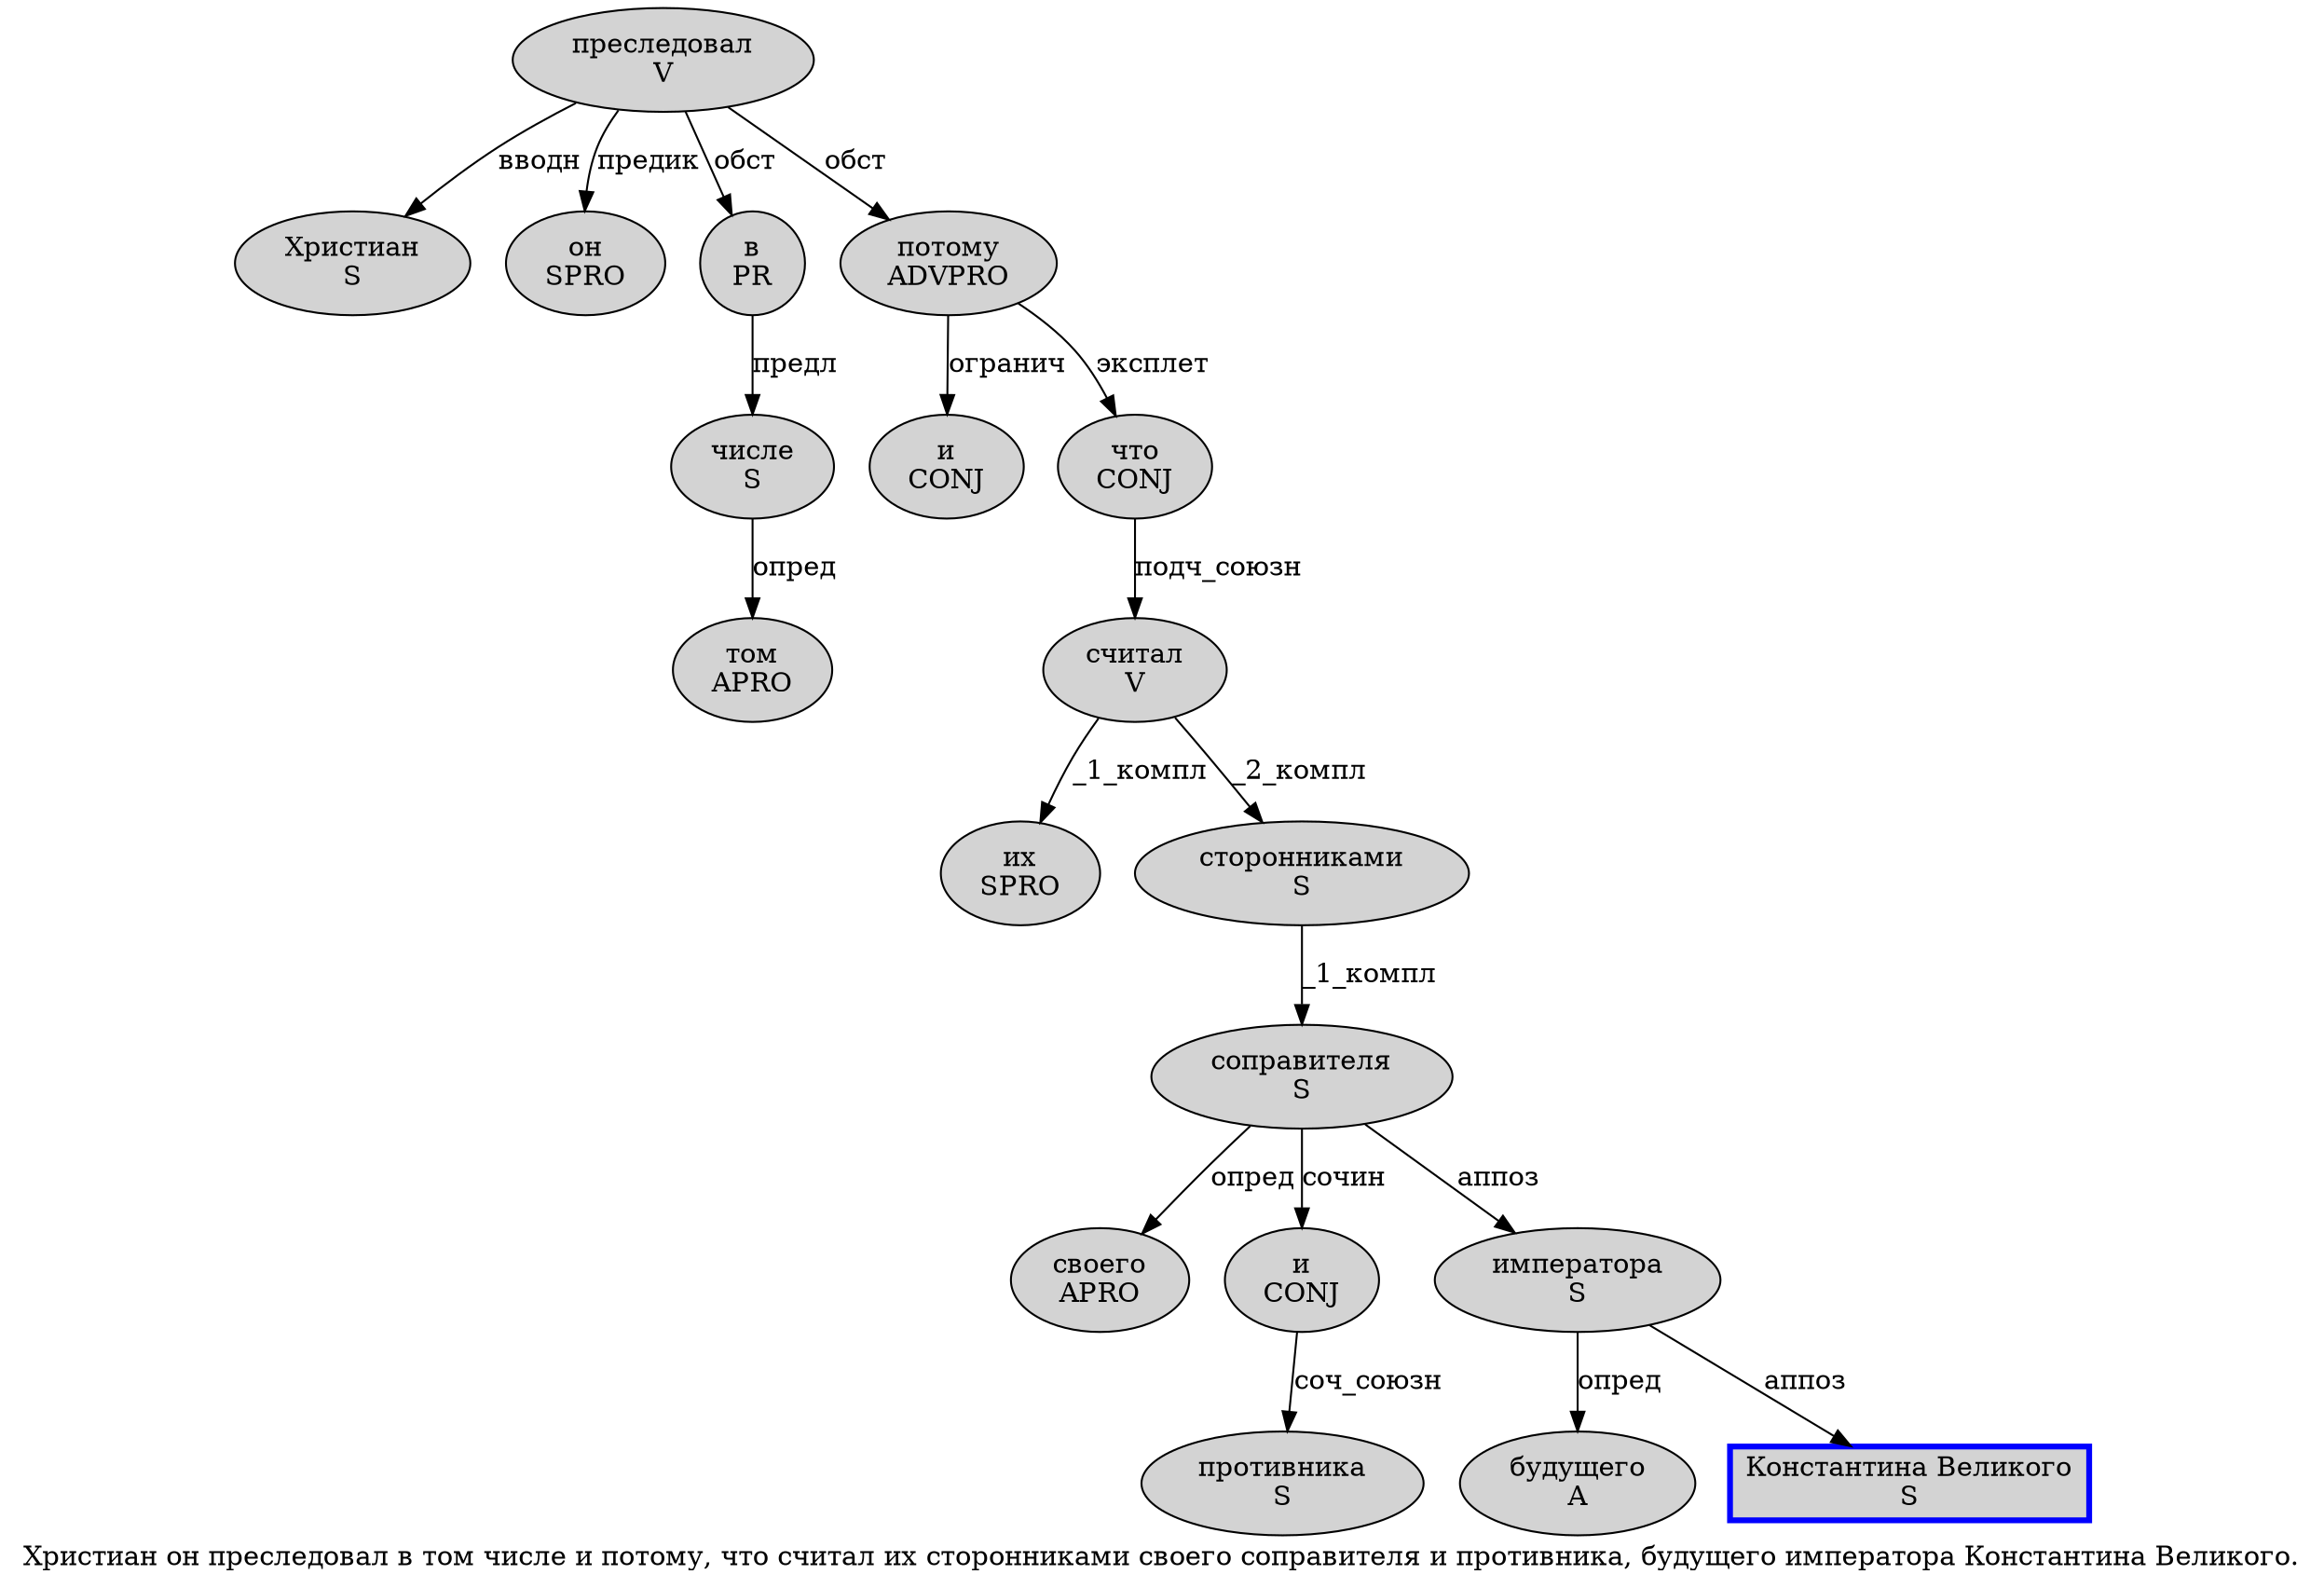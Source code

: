 digraph SENTENCE_785 {
	graph [label="Христиан он преследовал в том числе и потому, что считал их сторонниками своего соправителя и противника, будущего императора Константина Великого."]
	node [style=filled]
		0 [label="Христиан
S" color="" fillcolor=lightgray penwidth=1 shape=ellipse]
		1 [label="он
SPRO" color="" fillcolor=lightgray penwidth=1 shape=ellipse]
		2 [label="преследовал
V" color="" fillcolor=lightgray penwidth=1 shape=ellipse]
		3 [label="в
PR" color="" fillcolor=lightgray penwidth=1 shape=ellipse]
		4 [label="том
APRO" color="" fillcolor=lightgray penwidth=1 shape=ellipse]
		5 [label="числе
S" color="" fillcolor=lightgray penwidth=1 shape=ellipse]
		6 [label="и
CONJ" color="" fillcolor=lightgray penwidth=1 shape=ellipse]
		7 [label="потому
ADVPRO" color="" fillcolor=lightgray penwidth=1 shape=ellipse]
		9 [label="что
CONJ" color="" fillcolor=lightgray penwidth=1 shape=ellipse]
		10 [label="считал
V" color="" fillcolor=lightgray penwidth=1 shape=ellipse]
		11 [label="их
SPRO" color="" fillcolor=lightgray penwidth=1 shape=ellipse]
		12 [label="сторонниками
S" color="" fillcolor=lightgray penwidth=1 shape=ellipse]
		13 [label="своего
APRO" color="" fillcolor=lightgray penwidth=1 shape=ellipse]
		14 [label="соправителя
S" color="" fillcolor=lightgray penwidth=1 shape=ellipse]
		15 [label="и
CONJ" color="" fillcolor=lightgray penwidth=1 shape=ellipse]
		16 [label="противника
S" color="" fillcolor=lightgray penwidth=1 shape=ellipse]
		18 [label="будущего
A" color="" fillcolor=lightgray penwidth=1 shape=ellipse]
		19 [label="императора
S" color="" fillcolor=lightgray penwidth=1 shape=ellipse]
		20 [label="Константина Великого
S" color=blue fillcolor=lightgray penwidth=3 shape=box]
			10 -> 11 [label="_1_компл"]
			10 -> 12 [label="_2_компл"]
			9 -> 10 [label="подч_союзн"]
			15 -> 16 [label="соч_союзн"]
			12 -> 14 [label="_1_компл"]
			5 -> 4 [label="опред"]
			14 -> 13 [label="опред"]
			14 -> 15 [label="сочин"]
			14 -> 19 [label="аппоз"]
			7 -> 6 [label="огранич"]
			7 -> 9 [label="эксплет"]
			2 -> 0 [label="вводн"]
			2 -> 1 [label="предик"]
			2 -> 3 [label="обст"]
			2 -> 7 [label="обст"]
			3 -> 5 [label="предл"]
			19 -> 18 [label="опред"]
			19 -> 20 [label="аппоз"]
}